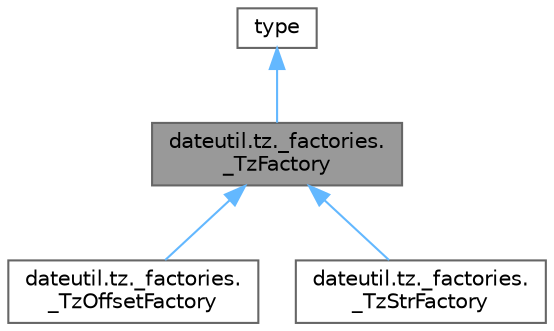 digraph "dateutil.tz._factories._TzFactory"
{
 // LATEX_PDF_SIZE
  bgcolor="transparent";
  edge [fontname=Helvetica,fontsize=10,labelfontname=Helvetica,labelfontsize=10];
  node [fontname=Helvetica,fontsize=10,shape=box,height=0.2,width=0.4];
  Node1 [id="Node000001",label="dateutil.tz._factories.\l_TzFactory",height=0.2,width=0.4,color="gray40", fillcolor="grey60", style="filled", fontcolor="black",tooltip=" "];
  Node2 -> Node1 [id="edge4_Node000001_Node000002",dir="back",color="steelblue1",style="solid",tooltip=" "];
  Node2 [id="Node000002",label="type",height=0.2,width=0.4,color="gray40", fillcolor="white", style="filled",tooltip=" "];
  Node1 -> Node3 [id="edge5_Node000001_Node000003",dir="back",color="steelblue1",style="solid",tooltip=" "];
  Node3 [id="Node000003",label="dateutil.tz._factories.\l_TzOffsetFactory",height=0.2,width=0.4,color="gray40", fillcolor="white", style="filled",URL="$classdateutil_1_1tz_1_1__factories_1_1__TzOffsetFactory.html",tooltip=" "];
  Node1 -> Node4 [id="edge6_Node000001_Node000004",dir="back",color="steelblue1",style="solid",tooltip=" "];
  Node4 [id="Node000004",label="dateutil.tz._factories.\l_TzStrFactory",height=0.2,width=0.4,color="gray40", fillcolor="white", style="filled",URL="$classdateutil_1_1tz_1_1__factories_1_1__TzStrFactory.html",tooltip=" "];
}
